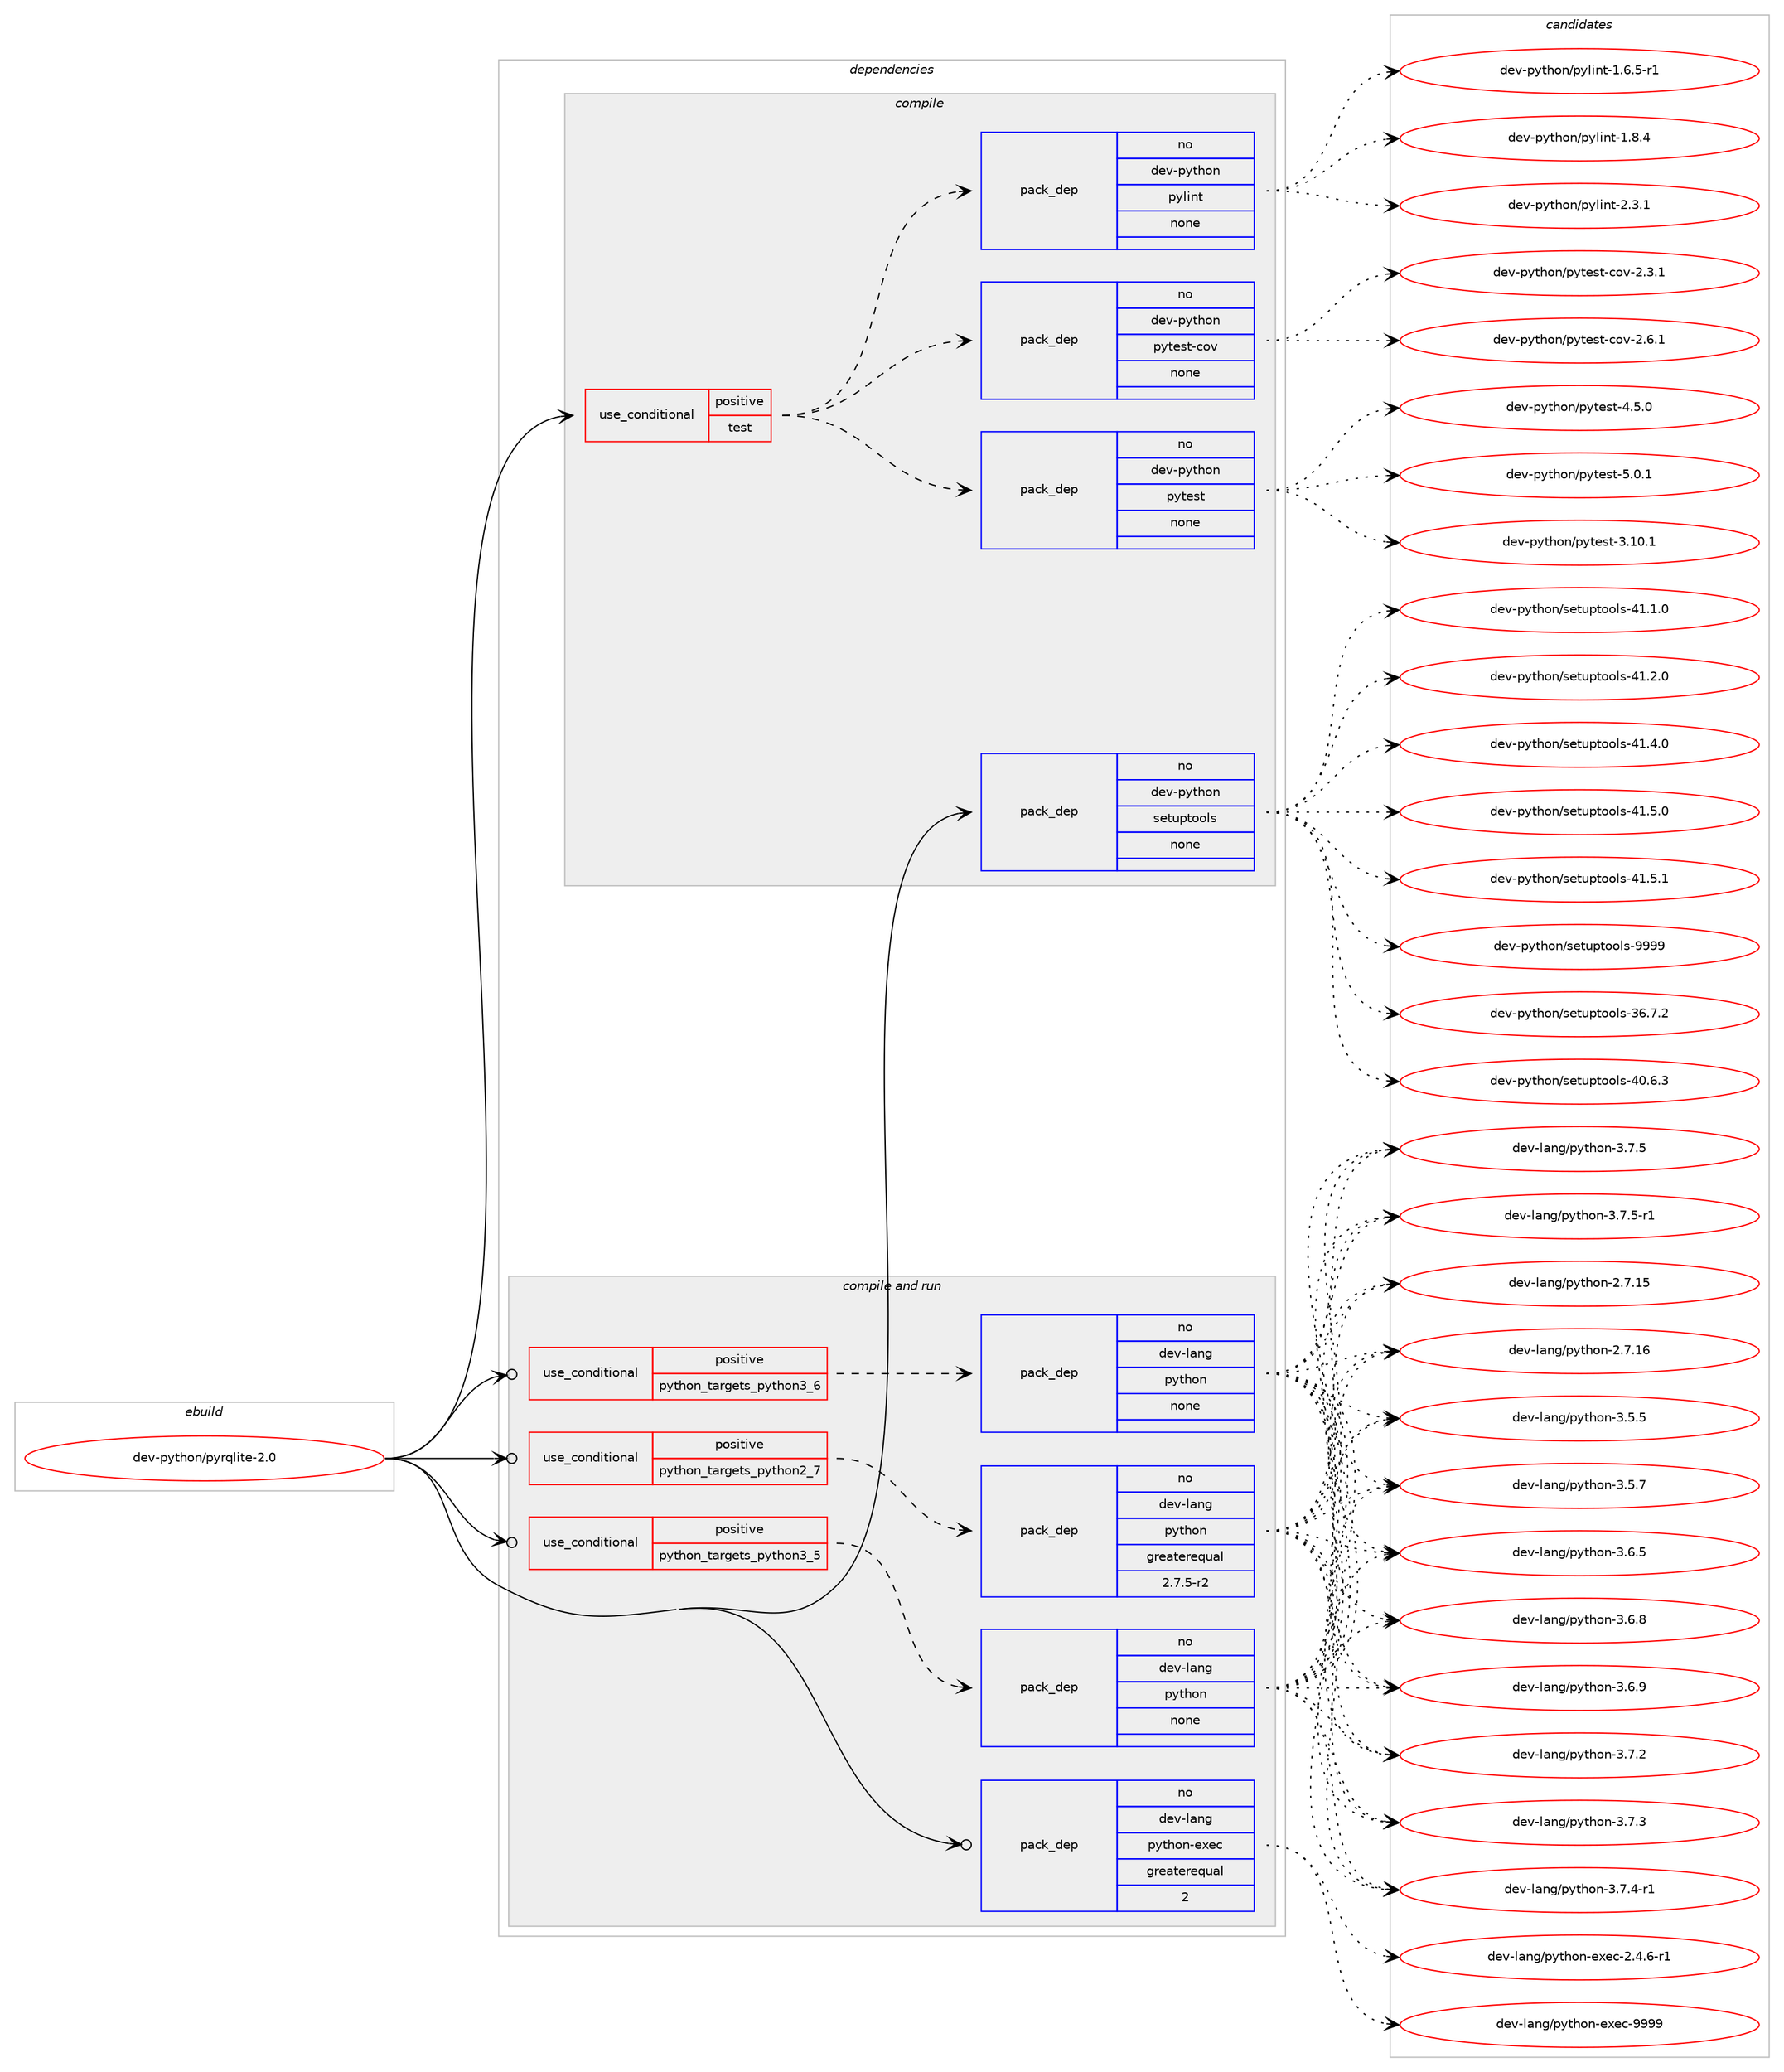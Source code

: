digraph prolog {

# *************
# Graph options
# *************

newrank=true;
concentrate=true;
compound=true;
graph [rankdir=LR,fontname=Helvetica,fontsize=10,ranksep=1.5];#, ranksep=2.5, nodesep=0.2];
edge  [arrowhead=vee];
node  [fontname=Helvetica,fontsize=10];

# **********
# The ebuild
# **********

subgraph cluster_leftcol {
color=gray;
rank=same;
label=<<i>ebuild</i>>;
id [label="dev-python/pyrqlite-2.0", color=red, width=4, href="../dev-python/pyrqlite-2.0.svg"];
}

# ****************
# The dependencies
# ****************

subgraph cluster_midcol {
color=gray;
label=<<i>dependencies</i>>;
subgraph cluster_compile {
fillcolor="#eeeeee";
style=filled;
label=<<i>compile</i>>;
subgraph cond146714 {
dependency628431 [label=<<TABLE BORDER="0" CELLBORDER="1" CELLSPACING="0" CELLPADDING="4"><TR><TD ROWSPAN="3" CELLPADDING="10">use_conditional</TD></TR><TR><TD>positive</TD></TR><TR><TD>test</TD></TR></TABLE>>, shape=none, color=red];
subgraph pack469857 {
dependency628432 [label=<<TABLE BORDER="0" CELLBORDER="1" CELLSPACING="0" CELLPADDING="4" WIDTH="220"><TR><TD ROWSPAN="6" CELLPADDING="30">pack_dep</TD></TR><TR><TD WIDTH="110">no</TD></TR><TR><TD>dev-python</TD></TR><TR><TD>pytest</TD></TR><TR><TD>none</TD></TR><TR><TD></TD></TR></TABLE>>, shape=none, color=blue];
}
dependency628431:e -> dependency628432:w [weight=20,style="dashed",arrowhead="vee"];
subgraph pack469858 {
dependency628433 [label=<<TABLE BORDER="0" CELLBORDER="1" CELLSPACING="0" CELLPADDING="4" WIDTH="220"><TR><TD ROWSPAN="6" CELLPADDING="30">pack_dep</TD></TR><TR><TD WIDTH="110">no</TD></TR><TR><TD>dev-python</TD></TR><TR><TD>pytest-cov</TD></TR><TR><TD>none</TD></TR><TR><TD></TD></TR></TABLE>>, shape=none, color=blue];
}
dependency628431:e -> dependency628433:w [weight=20,style="dashed",arrowhead="vee"];
subgraph pack469859 {
dependency628434 [label=<<TABLE BORDER="0" CELLBORDER="1" CELLSPACING="0" CELLPADDING="4" WIDTH="220"><TR><TD ROWSPAN="6" CELLPADDING="30">pack_dep</TD></TR><TR><TD WIDTH="110">no</TD></TR><TR><TD>dev-python</TD></TR><TR><TD>pylint</TD></TR><TR><TD>none</TD></TR><TR><TD></TD></TR></TABLE>>, shape=none, color=blue];
}
dependency628431:e -> dependency628434:w [weight=20,style="dashed",arrowhead="vee"];
}
id:e -> dependency628431:w [weight=20,style="solid",arrowhead="vee"];
subgraph pack469860 {
dependency628435 [label=<<TABLE BORDER="0" CELLBORDER="1" CELLSPACING="0" CELLPADDING="4" WIDTH="220"><TR><TD ROWSPAN="6" CELLPADDING="30">pack_dep</TD></TR><TR><TD WIDTH="110">no</TD></TR><TR><TD>dev-python</TD></TR><TR><TD>setuptools</TD></TR><TR><TD>none</TD></TR><TR><TD></TD></TR></TABLE>>, shape=none, color=blue];
}
id:e -> dependency628435:w [weight=20,style="solid",arrowhead="vee"];
}
subgraph cluster_compileandrun {
fillcolor="#eeeeee";
style=filled;
label=<<i>compile and run</i>>;
subgraph cond146715 {
dependency628436 [label=<<TABLE BORDER="0" CELLBORDER="1" CELLSPACING="0" CELLPADDING="4"><TR><TD ROWSPAN="3" CELLPADDING="10">use_conditional</TD></TR><TR><TD>positive</TD></TR><TR><TD>python_targets_python2_7</TD></TR></TABLE>>, shape=none, color=red];
subgraph pack469861 {
dependency628437 [label=<<TABLE BORDER="0" CELLBORDER="1" CELLSPACING="0" CELLPADDING="4" WIDTH="220"><TR><TD ROWSPAN="6" CELLPADDING="30">pack_dep</TD></TR><TR><TD WIDTH="110">no</TD></TR><TR><TD>dev-lang</TD></TR><TR><TD>python</TD></TR><TR><TD>greaterequal</TD></TR><TR><TD>2.7.5-r2</TD></TR></TABLE>>, shape=none, color=blue];
}
dependency628436:e -> dependency628437:w [weight=20,style="dashed",arrowhead="vee"];
}
id:e -> dependency628436:w [weight=20,style="solid",arrowhead="odotvee"];
subgraph cond146716 {
dependency628438 [label=<<TABLE BORDER="0" CELLBORDER="1" CELLSPACING="0" CELLPADDING="4"><TR><TD ROWSPAN="3" CELLPADDING="10">use_conditional</TD></TR><TR><TD>positive</TD></TR><TR><TD>python_targets_python3_5</TD></TR></TABLE>>, shape=none, color=red];
subgraph pack469862 {
dependency628439 [label=<<TABLE BORDER="0" CELLBORDER="1" CELLSPACING="0" CELLPADDING="4" WIDTH="220"><TR><TD ROWSPAN="6" CELLPADDING="30">pack_dep</TD></TR><TR><TD WIDTH="110">no</TD></TR><TR><TD>dev-lang</TD></TR><TR><TD>python</TD></TR><TR><TD>none</TD></TR><TR><TD></TD></TR></TABLE>>, shape=none, color=blue];
}
dependency628438:e -> dependency628439:w [weight=20,style="dashed",arrowhead="vee"];
}
id:e -> dependency628438:w [weight=20,style="solid",arrowhead="odotvee"];
subgraph cond146717 {
dependency628440 [label=<<TABLE BORDER="0" CELLBORDER="1" CELLSPACING="0" CELLPADDING="4"><TR><TD ROWSPAN="3" CELLPADDING="10">use_conditional</TD></TR><TR><TD>positive</TD></TR><TR><TD>python_targets_python3_6</TD></TR></TABLE>>, shape=none, color=red];
subgraph pack469863 {
dependency628441 [label=<<TABLE BORDER="0" CELLBORDER="1" CELLSPACING="0" CELLPADDING="4" WIDTH="220"><TR><TD ROWSPAN="6" CELLPADDING="30">pack_dep</TD></TR><TR><TD WIDTH="110">no</TD></TR><TR><TD>dev-lang</TD></TR><TR><TD>python</TD></TR><TR><TD>none</TD></TR><TR><TD></TD></TR></TABLE>>, shape=none, color=blue];
}
dependency628440:e -> dependency628441:w [weight=20,style="dashed",arrowhead="vee"];
}
id:e -> dependency628440:w [weight=20,style="solid",arrowhead="odotvee"];
subgraph pack469864 {
dependency628442 [label=<<TABLE BORDER="0" CELLBORDER="1" CELLSPACING="0" CELLPADDING="4" WIDTH="220"><TR><TD ROWSPAN="6" CELLPADDING="30">pack_dep</TD></TR><TR><TD WIDTH="110">no</TD></TR><TR><TD>dev-lang</TD></TR><TR><TD>python-exec</TD></TR><TR><TD>greaterequal</TD></TR><TR><TD>2</TD></TR></TABLE>>, shape=none, color=blue];
}
id:e -> dependency628442:w [weight=20,style="solid",arrowhead="odotvee"];
}
subgraph cluster_run {
fillcolor="#eeeeee";
style=filled;
label=<<i>run</i>>;
}
}

# **************
# The candidates
# **************

subgraph cluster_choices {
rank=same;
color=gray;
label=<<i>candidates</i>>;

subgraph choice469857 {
color=black;
nodesep=1;
choice100101118451121211161041111104711212111610111511645514649484649 [label="dev-python/pytest-3.10.1", color=red, width=4,href="../dev-python/pytest-3.10.1.svg"];
choice1001011184511212111610411111047112121116101115116455246534648 [label="dev-python/pytest-4.5.0", color=red, width=4,href="../dev-python/pytest-4.5.0.svg"];
choice1001011184511212111610411111047112121116101115116455346484649 [label="dev-python/pytest-5.0.1", color=red, width=4,href="../dev-python/pytest-5.0.1.svg"];
dependency628432:e -> choice100101118451121211161041111104711212111610111511645514649484649:w [style=dotted,weight="100"];
dependency628432:e -> choice1001011184511212111610411111047112121116101115116455246534648:w [style=dotted,weight="100"];
dependency628432:e -> choice1001011184511212111610411111047112121116101115116455346484649:w [style=dotted,weight="100"];
}
subgraph choice469858 {
color=black;
nodesep=1;
choice10010111845112121116104111110471121211161011151164599111118455046514649 [label="dev-python/pytest-cov-2.3.1", color=red, width=4,href="../dev-python/pytest-cov-2.3.1.svg"];
choice10010111845112121116104111110471121211161011151164599111118455046544649 [label="dev-python/pytest-cov-2.6.1", color=red, width=4,href="../dev-python/pytest-cov-2.6.1.svg"];
dependency628433:e -> choice10010111845112121116104111110471121211161011151164599111118455046514649:w [style=dotted,weight="100"];
dependency628433:e -> choice10010111845112121116104111110471121211161011151164599111118455046544649:w [style=dotted,weight="100"];
}
subgraph choice469859 {
color=black;
nodesep=1;
choice10010111845112121116104111110471121211081051101164549465446534511449 [label="dev-python/pylint-1.6.5-r1", color=red, width=4,href="../dev-python/pylint-1.6.5-r1.svg"];
choice1001011184511212111610411111047112121108105110116454946564652 [label="dev-python/pylint-1.8.4", color=red, width=4,href="../dev-python/pylint-1.8.4.svg"];
choice1001011184511212111610411111047112121108105110116455046514649 [label="dev-python/pylint-2.3.1", color=red, width=4,href="../dev-python/pylint-2.3.1.svg"];
dependency628434:e -> choice10010111845112121116104111110471121211081051101164549465446534511449:w [style=dotted,weight="100"];
dependency628434:e -> choice1001011184511212111610411111047112121108105110116454946564652:w [style=dotted,weight="100"];
dependency628434:e -> choice1001011184511212111610411111047112121108105110116455046514649:w [style=dotted,weight="100"];
}
subgraph choice469860 {
color=black;
nodesep=1;
choice100101118451121211161041111104711510111611711211611111110811545515446554650 [label="dev-python/setuptools-36.7.2", color=red, width=4,href="../dev-python/setuptools-36.7.2.svg"];
choice100101118451121211161041111104711510111611711211611111110811545524846544651 [label="dev-python/setuptools-40.6.3", color=red, width=4,href="../dev-python/setuptools-40.6.3.svg"];
choice100101118451121211161041111104711510111611711211611111110811545524946494648 [label="dev-python/setuptools-41.1.0", color=red, width=4,href="../dev-python/setuptools-41.1.0.svg"];
choice100101118451121211161041111104711510111611711211611111110811545524946504648 [label="dev-python/setuptools-41.2.0", color=red, width=4,href="../dev-python/setuptools-41.2.0.svg"];
choice100101118451121211161041111104711510111611711211611111110811545524946524648 [label="dev-python/setuptools-41.4.0", color=red, width=4,href="../dev-python/setuptools-41.4.0.svg"];
choice100101118451121211161041111104711510111611711211611111110811545524946534648 [label="dev-python/setuptools-41.5.0", color=red, width=4,href="../dev-python/setuptools-41.5.0.svg"];
choice100101118451121211161041111104711510111611711211611111110811545524946534649 [label="dev-python/setuptools-41.5.1", color=red, width=4,href="../dev-python/setuptools-41.5.1.svg"];
choice10010111845112121116104111110471151011161171121161111111081154557575757 [label="dev-python/setuptools-9999", color=red, width=4,href="../dev-python/setuptools-9999.svg"];
dependency628435:e -> choice100101118451121211161041111104711510111611711211611111110811545515446554650:w [style=dotted,weight="100"];
dependency628435:e -> choice100101118451121211161041111104711510111611711211611111110811545524846544651:w [style=dotted,weight="100"];
dependency628435:e -> choice100101118451121211161041111104711510111611711211611111110811545524946494648:w [style=dotted,weight="100"];
dependency628435:e -> choice100101118451121211161041111104711510111611711211611111110811545524946504648:w [style=dotted,weight="100"];
dependency628435:e -> choice100101118451121211161041111104711510111611711211611111110811545524946524648:w [style=dotted,weight="100"];
dependency628435:e -> choice100101118451121211161041111104711510111611711211611111110811545524946534648:w [style=dotted,weight="100"];
dependency628435:e -> choice100101118451121211161041111104711510111611711211611111110811545524946534649:w [style=dotted,weight="100"];
dependency628435:e -> choice10010111845112121116104111110471151011161171121161111111081154557575757:w [style=dotted,weight="100"];
}
subgraph choice469861 {
color=black;
nodesep=1;
choice10010111845108971101034711212111610411111045504655464953 [label="dev-lang/python-2.7.15", color=red, width=4,href="../dev-lang/python-2.7.15.svg"];
choice10010111845108971101034711212111610411111045504655464954 [label="dev-lang/python-2.7.16", color=red, width=4,href="../dev-lang/python-2.7.16.svg"];
choice100101118451089711010347112121116104111110455146534653 [label="dev-lang/python-3.5.5", color=red, width=4,href="../dev-lang/python-3.5.5.svg"];
choice100101118451089711010347112121116104111110455146534655 [label="dev-lang/python-3.5.7", color=red, width=4,href="../dev-lang/python-3.5.7.svg"];
choice100101118451089711010347112121116104111110455146544653 [label="dev-lang/python-3.6.5", color=red, width=4,href="../dev-lang/python-3.6.5.svg"];
choice100101118451089711010347112121116104111110455146544656 [label="dev-lang/python-3.6.8", color=red, width=4,href="../dev-lang/python-3.6.8.svg"];
choice100101118451089711010347112121116104111110455146544657 [label="dev-lang/python-3.6.9", color=red, width=4,href="../dev-lang/python-3.6.9.svg"];
choice100101118451089711010347112121116104111110455146554650 [label="dev-lang/python-3.7.2", color=red, width=4,href="../dev-lang/python-3.7.2.svg"];
choice100101118451089711010347112121116104111110455146554651 [label="dev-lang/python-3.7.3", color=red, width=4,href="../dev-lang/python-3.7.3.svg"];
choice1001011184510897110103471121211161041111104551465546524511449 [label="dev-lang/python-3.7.4-r1", color=red, width=4,href="../dev-lang/python-3.7.4-r1.svg"];
choice100101118451089711010347112121116104111110455146554653 [label="dev-lang/python-3.7.5", color=red, width=4,href="../dev-lang/python-3.7.5.svg"];
choice1001011184510897110103471121211161041111104551465546534511449 [label="dev-lang/python-3.7.5-r1", color=red, width=4,href="../dev-lang/python-3.7.5-r1.svg"];
dependency628437:e -> choice10010111845108971101034711212111610411111045504655464953:w [style=dotted,weight="100"];
dependency628437:e -> choice10010111845108971101034711212111610411111045504655464954:w [style=dotted,weight="100"];
dependency628437:e -> choice100101118451089711010347112121116104111110455146534653:w [style=dotted,weight="100"];
dependency628437:e -> choice100101118451089711010347112121116104111110455146534655:w [style=dotted,weight="100"];
dependency628437:e -> choice100101118451089711010347112121116104111110455146544653:w [style=dotted,weight="100"];
dependency628437:e -> choice100101118451089711010347112121116104111110455146544656:w [style=dotted,weight="100"];
dependency628437:e -> choice100101118451089711010347112121116104111110455146544657:w [style=dotted,weight="100"];
dependency628437:e -> choice100101118451089711010347112121116104111110455146554650:w [style=dotted,weight="100"];
dependency628437:e -> choice100101118451089711010347112121116104111110455146554651:w [style=dotted,weight="100"];
dependency628437:e -> choice1001011184510897110103471121211161041111104551465546524511449:w [style=dotted,weight="100"];
dependency628437:e -> choice100101118451089711010347112121116104111110455146554653:w [style=dotted,weight="100"];
dependency628437:e -> choice1001011184510897110103471121211161041111104551465546534511449:w [style=dotted,weight="100"];
}
subgraph choice469862 {
color=black;
nodesep=1;
choice10010111845108971101034711212111610411111045504655464953 [label="dev-lang/python-2.7.15", color=red, width=4,href="../dev-lang/python-2.7.15.svg"];
choice10010111845108971101034711212111610411111045504655464954 [label="dev-lang/python-2.7.16", color=red, width=4,href="../dev-lang/python-2.7.16.svg"];
choice100101118451089711010347112121116104111110455146534653 [label="dev-lang/python-3.5.5", color=red, width=4,href="../dev-lang/python-3.5.5.svg"];
choice100101118451089711010347112121116104111110455146534655 [label="dev-lang/python-3.5.7", color=red, width=4,href="../dev-lang/python-3.5.7.svg"];
choice100101118451089711010347112121116104111110455146544653 [label="dev-lang/python-3.6.5", color=red, width=4,href="../dev-lang/python-3.6.5.svg"];
choice100101118451089711010347112121116104111110455146544656 [label="dev-lang/python-3.6.8", color=red, width=4,href="../dev-lang/python-3.6.8.svg"];
choice100101118451089711010347112121116104111110455146544657 [label="dev-lang/python-3.6.9", color=red, width=4,href="../dev-lang/python-3.6.9.svg"];
choice100101118451089711010347112121116104111110455146554650 [label="dev-lang/python-3.7.2", color=red, width=4,href="../dev-lang/python-3.7.2.svg"];
choice100101118451089711010347112121116104111110455146554651 [label="dev-lang/python-3.7.3", color=red, width=4,href="../dev-lang/python-3.7.3.svg"];
choice1001011184510897110103471121211161041111104551465546524511449 [label="dev-lang/python-3.7.4-r1", color=red, width=4,href="../dev-lang/python-3.7.4-r1.svg"];
choice100101118451089711010347112121116104111110455146554653 [label="dev-lang/python-3.7.5", color=red, width=4,href="../dev-lang/python-3.7.5.svg"];
choice1001011184510897110103471121211161041111104551465546534511449 [label="dev-lang/python-3.7.5-r1", color=red, width=4,href="../dev-lang/python-3.7.5-r1.svg"];
dependency628439:e -> choice10010111845108971101034711212111610411111045504655464953:w [style=dotted,weight="100"];
dependency628439:e -> choice10010111845108971101034711212111610411111045504655464954:w [style=dotted,weight="100"];
dependency628439:e -> choice100101118451089711010347112121116104111110455146534653:w [style=dotted,weight="100"];
dependency628439:e -> choice100101118451089711010347112121116104111110455146534655:w [style=dotted,weight="100"];
dependency628439:e -> choice100101118451089711010347112121116104111110455146544653:w [style=dotted,weight="100"];
dependency628439:e -> choice100101118451089711010347112121116104111110455146544656:w [style=dotted,weight="100"];
dependency628439:e -> choice100101118451089711010347112121116104111110455146544657:w [style=dotted,weight="100"];
dependency628439:e -> choice100101118451089711010347112121116104111110455146554650:w [style=dotted,weight="100"];
dependency628439:e -> choice100101118451089711010347112121116104111110455146554651:w [style=dotted,weight="100"];
dependency628439:e -> choice1001011184510897110103471121211161041111104551465546524511449:w [style=dotted,weight="100"];
dependency628439:e -> choice100101118451089711010347112121116104111110455146554653:w [style=dotted,weight="100"];
dependency628439:e -> choice1001011184510897110103471121211161041111104551465546534511449:w [style=dotted,weight="100"];
}
subgraph choice469863 {
color=black;
nodesep=1;
choice10010111845108971101034711212111610411111045504655464953 [label="dev-lang/python-2.7.15", color=red, width=4,href="../dev-lang/python-2.7.15.svg"];
choice10010111845108971101034711212111610411111045504655464954 [label="dev-lang/python-2.7.16", color=red, width=4,href="../dev-lang/python-2.7.16.svg"];
choice100101118451089711010347112121116104111110455146534653 [label="dev-lang/python-3.5.5", color=red, width=4,href="../dev-lang/python-3.5.5.svg"];
choice100101118451089711010347112121116104111110455146534655 [label="dev-lang/python-3.5.7", color=red, width=4,href="../dev-lang/python-3.5.7.svg"];
choice100101118451089711010347112121116104111110455146544653 [label="dev-lang/python-3.6.5", color=red, width=4,href="../dev-lang/python-3.6.5.svg"];
choice100101118451089711010347112121116104111110455146544656 [label="dev-lang/python-3.6.8", color=red, width=4,href="../dev-lang/python-3.6.8.svg"];
choice100101118451089711010347112121116104111110455146544657 [label="dev-lang/python-3.6.9", color=red, width=4,href="../dev-lang/python-3.6.9.svg"];
choice100101118451089711010347112121116104111110455146554650 [label="dev-lang/python-3.7.2", color=red, width=4,href="../dev-lang/python-3.7.2.svg"];
choice100101118451089711010347112121116104111110455146554651 [label="dev-lang/python-3.7.3", color=red, width=4,href="../dev-lang/python-3.7.3.svg"];
choice1001011184510897110103471121211161041111104551465546524511449 [label="dev-lang/python-3.7.4-r1", color=red, width=4,href="../dev-lang/python-3.7.4-r1.svg"];
choice100101118451089711010347112121116104111110455146554653 [label="dev-lang/python-3.7.5", color=red, width=4,href="../dev-lang/python-3.7.5.svg"];
choice1001011184510897110103471121211161041111104551465546534511449 [label="dev-lang/python-3.7.5-r1", color=red, width=4,href="../dev-lang/python-3.7.5-r1.svg"];
dependency628441:e -> choice10010111845108971101034711212111610411111045504655464953:w [style=dotted,weight="100"];
dependency628441:e -> choice10010111845108971101034711212111610411111045504655464954:w [style=dotted,weight="100"];
dependency628441:e -> choice100101118451089711010347112121116104111110455146534653:w [style=dotted,weight="100"];
dependency628441:e -> choice100101118451089711010347112121116104111110455146534655:w [style=dotted,weight="100"];
dependency628441:e -> choice100101118451089711010347112121116104111110455146544653:w [style=dotted,weight="100"];
dependency628441:e -> choice100101118451089711010347112121116104111110455146544656:w [style=dotted,weight="100"];
dependency628441:e -> choice100101118451089711010347112121116104111110455146544657:w [style=dotted,weight="100"];
dependency628441:e -> choice100101118451089711010347112121116104111110455146554650:w [style=dotted,weight="100"];
dependency628441:e -> choice100101118451089711010347112121116104111110455146554651:w [style=dotted,weight="100"];
dependency628441:e -> choice1001011184510897110103471121211161041111104551465546524511449:w [style=dotted,weight="100"];
dependency628441:e -> choice100101118451089711010347112121116104111110455146554653:w [style=dotted,weight="100"];
dependency628441:e -> choice1001011184510897110103471121211161041111104551465546534511449:w [style=dotted,weight="100"];
}
subgraph choice469864 {
color=black;
nodesep=1;
choice10010111845108971101034711212111610411111045101120101994550465246544511449 [label="dev-lang/python-exec-2.4.6-r1", color=red, width=4,href="../dev-lang/python-exec-2.4.6-r1.svg"];
choice10010111845108971101034711212111610411111045101120101994557575757 [label="dev-lang/python-exec-9999", color=red, width=4,href="../dev-lang/python-exec-9999.svg"];
dependency628442:e -> choice10010111845108971101034711212111610411111045101120101994550465246544511449:w [style=dotted,weight="100"];
dependency628442:e -> choice10010111845108971101034711212111610411111045101120101994557575757:w [style=dotted,weight="100"];
}
}

}
